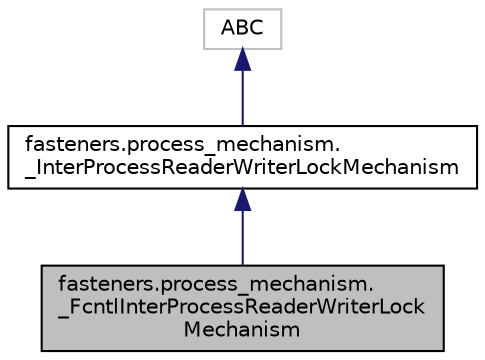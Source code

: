 digraph "fasteners.process_mechanism._FcntlInterProcessReaderWriterLockMechanism"
{
 // LATEX_PDF_SIZE
  edge [fontname="Helvetica",fontsize="10",labelfontname="Helvetica",labelfontsize="10"];
  node [fontname="Helvetica",fontsize="10",shape=record];
  Node1 [label="fasteners.process_mechanism.\l_FcntlInterProcessReaderWriterLock\lMechanism",height=0.2,width=0.4,color="black", fillcolor="grey75", style="filled", fontcolor="black",tooltip=" "];
  Node2 -> Node1 [dir="back",color="midnightblue",fontsize="10",style="solid"];
  Node2 [label="fasteners.process_mechanism.\l_InterProcessReaderWriterLockMechanism",height=0.2,width=0.4,color="black", fillcolor="white", style="filled",URL="$classfasteners_1_1process__mechanism_1_1__InterProcessReaderWriterLockMechanism.html",tooltip=" "];
  Node3 -> Node2 [dir="back",color="midnightblue",fontsize="10",style="solid"];
  Node3 [label="ABC",height=0.2,width=0.4,color="grey75", fillcolor="white", style="filled",tooltip=" "];
}
